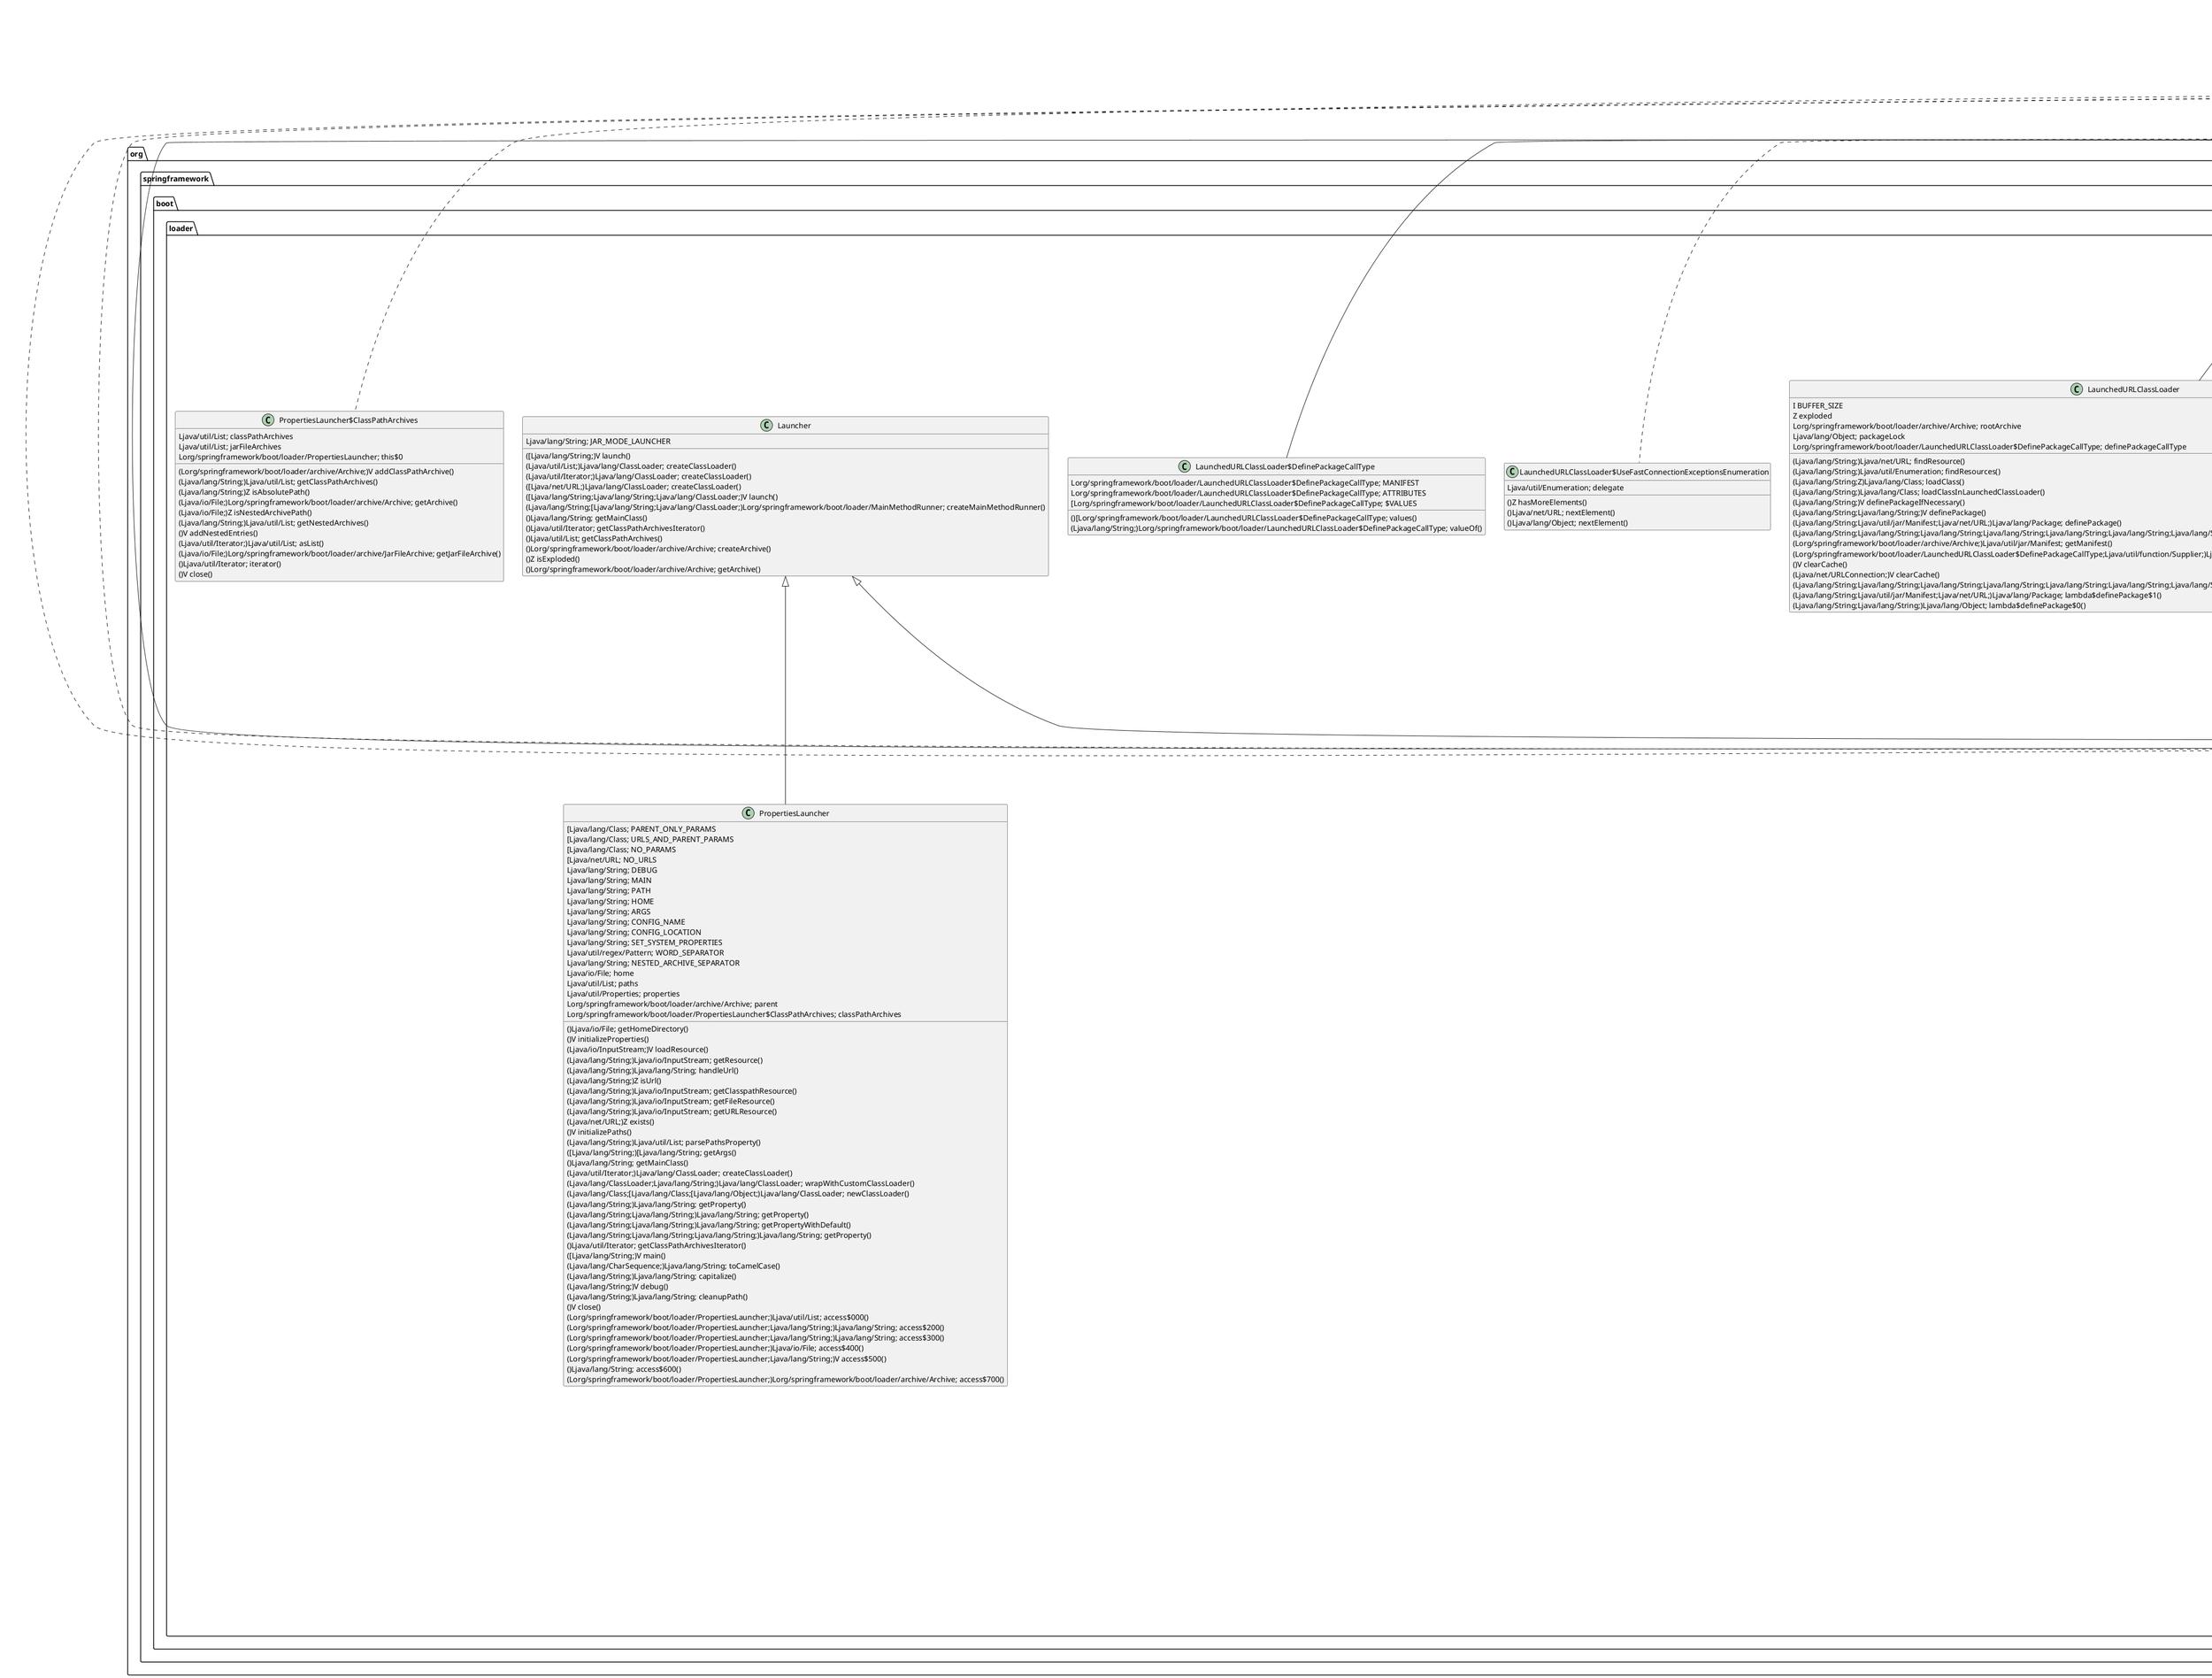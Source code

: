 @startuml
class org.springframework.boot.loader.ClassPathIndexFile {
  Ljava/io/File; root
  Ljava/util/List; lines
  (Ljava/lang/String;)Ljava/lang/String; extractName()
  ()I size()
  (Ljava/lang/String;)Z containsEntry()
  ()Ljava/util/List; getUrls()
  (Ljava/lang/String;)Ljava/net/URL; asUrl()
  (Ljava/net/URL;Ljava/lang/String;)Lorg/springframework/boot/loader/ClassPathIndexFile; loadIfPossible()
  (Ljava/io/File;Ljava/lang/String;)Lorg/springframework/boot/loader/ClassPathIndexFile; loadIfPossible()
  (Ljava/io/File;Ljava/io/File;)Lorg/springframework/boot/loader/ClassPathIndexFile; loadIfPossible()
  (Ljava/io/InputStream;)Ljava/util/List; loadLines()
  (Ljava/net/URL;)Ljava/io/File; asFile()
}

class org.springframework.boot.loader.ExecutableArchiveLauncher {
  Ljava/lang/String; START_CLASS_ATTRIBUTE
  Ljava/lang/String; BOOT_CLASSPATH_INDEX_ATTRIBUTE
  Lorg/springframework/boot/loader/archive/Archive; archive
  Lorg/springframework/boot/loader/ClassPathIndexFile; classPathIndex
  (Lorg/springframework/boot/loader/archive/Archive;)Lorg/springframework/boot/loader/ClassPathIndexFile; getClassPathIndex()
  ()Ljava/lang/String; getMainClass()
  (Ljava/util/Iterator;)Ljava/lang/ClassLoader; createClassLoader()
  ()I guessClassPathSize()
  ()Ljava/util/Iterator; getClassPathArchivesIterator()
  (Lorg/springframework/boot/loader/archive/Archive$Entry;)Z isEntryIndexed()
  (Ljava/util/Iterator;)Ljava/util/Iterator; applyClassPathArchivePostProcessing()
  (Lorg/springframework/boot/loader/archive/Archive$Entry;)Z isSearchCandidate()
  (Lorg/springframework/boot/loader/archive/Archive$Entry;)Z isNestedArchive()
  ()Z isPostProcessingClassPathArchives()
  (Ljava/util/List;)V postProcessClassPathArchives()
  ()Z isExploded()
  ()Lorg/springframework/boot/loader/archive/Archive; getArchive()
  (Lorg/springframework/boot/loader/archive/Archive$Entry;)Z lambda$getClassPathArchivesIterator$0()
}

class org.springframework.boot.loader.JarLauncher {
  Ljava/lang/String; DEFAULT_CLASSPATH_INDEX_LOCATION
  Lorg/springframework/boot/loader/archive/Archive$EntryFilter; NESTED_ARCHIVE_ENTRY_FILTER
  (Lorg/springframework/boot/loader/archive/Archive;)Lorg/springframework/boot/loader/ClassPathIndexFile; getClassPathIndex()
  (Lorg/springframework/boot/loader/archive/Archive;)Ljava/lang/String; getClassPathIndexFileLocation()
  ()Z isPostProcessingClassPathArchives()
  (Lorg/springframework/boot/loader/archive/Archive$Entry;)Z isSearchCandidate()
  (Lorg/springframework/boot/loader/archive/Archive$Entry;)Z isNestedArchive()
  ([Ljava/lang/String;)V main()
  (Lorg/springframework/boot/loader/archive/Archive$Entry;)Z lambda$static$0()
}

class org.springframework.boot.loader.LaunchedURLClassLoader$DefinePackageCallType {
  Lorg/springframework/boot/loader/LaunchedURLClassLoader$DefinePackageCallType; MANIFEST
  Lorg/springframework/boot/loader/LaunchedURLClassLoader$DefinePackageCallType; ATTRIBUTES
  [Lorg/springframework/boot/loader/LaunchedURLClassLoader$DefinePackageCallType; $VALUES
  ()[Lorg/springframework/boot/loader/LaunchedURLClassLoader$DefinePackageCallType; values()
  (Ljava/lang/String;)Lorg/springframework/boot/loader/LaunchedURLClassLoader$DefinePackageCallType; valueOf()
}

class org.springframework.boot.loader.LaunchedURLClassLoader$UseFastConnectionExceptionsEnumeration {
  Ljava/util/Enumeration; delegate
  ()Z hasMoreElements()
  ()Ljava/net/URL; nextElement()
  ()Ljava/lang/Object; nextElement()
}

class org.springframework.boot.loader.LaunchedURLClassLoader {
  I BUFFER_SIZE
  Z exploded
  Lorg/springframework/boot/loader/archive/Archive; rootArchive
  Ljava/lang/Object; packageLock
  Lorg/springframework/boot/loader/LaunchedURLClassLoader$DefinePackageCallType; definePackageCallType
  (Ljava/lang/String;)Ljava/net/URL; findResource()
  (Ljava/lang/String;)Ljava/util/Enumeration; findResources()
  (Ljava/lang/String;Z)Ljava/lang/Class; loadClass()
  (Ljava/lang/String;)Ljava/lang/Class; loadClassInLaunchedClassLoader()
  (Ljava/lang/String;)V definePackageIfNecessary()
  (Ljava/lang/String;Ljava/lang/String;)V definePackage()
  (Ljava/lang/String;Ljava/util/jar/Manifest;Ljava/net/URL;)Ljava/lang/Package; definePackage()
  (Ljava/lang/String;Ljava/lang/String;Ljava/lang/String;Ljava/lang/String;Ljava/lang/String;Ljava/lang/String;Ljava/lang/String;Ljava/net/URL;)Ljava/lang/Package; definePackage()
  (Lorg/springframework/boot/loader/archive/Archive;)Ljava/util/jar/Manifest; getManifest()
  (Lorg/springframework/boot/loader/LaunchedURLClassLoader$DefinePackageCallType;Ljava/util/function/Supplier;)Ljava/lang/Object; doDefinePackage()
  ()V clearCache()
  (Ljava/net/URLConnection;)V clearCache()
  (Ljava/lang/String;Ljava/lang/String;Ljava/lang/String;Ljava/lang/String;Ljava/lang/String;Ljava/lang/String;Ljava/lang/String;Ljava/net/URL;)Ljava/lang/Package; lambda$definePackage$2()
  (Ljava/lang/String;Ljava/util/jar/Manifest;Ljava/net/URL;)Ljava/lang/Package; lambda$definePackage$1()
  (Ljava/lang/String;Ljava/lang/String;)Ljava/lang/Object; lambda$definePackage$0()
}

class org.springframework.boot.loader.Launcher {
  Ljava/lang/String; JAR_MODE_LAUNCHER
  ([Ljava/lang/String;)V launch()
  (Ljava/util/List;)Ljava/lang/ClassLoader; createClassLoader()
  (Ljava/util/Iterator;)Ljava/lang/ClassLoader; createClassLoader()
  ([Ljava/net/URL;)Ljava/lang/ClassLoader; createClassLoader()
  ([Ljava/lang/String;Ljava/lang/String;Ljava/lang/ClassLoader;)V launch()
  (Ljava/lang/String;[Ljava/lang/String;Ljava/lang/ClassLoader;)Lorg/springframework/boot/loader/MainMethodRunner; createMainMethodRunner()
  ()Ljava/lang/String; getMainClass()
  ()Ljava/util/Iterator; getClassPathArchivesIterator()
  ()Ljava/util/List; getClassPathArchives()
  ()Lorg/springframework/boot/loader/archive/Archive; createArchive()
  ()Z isExploded()
  ()Lorg/springframework/boot/loader/archive/Archive; getArchive()
}

class org.springframework.boot.loader.MainMethodRunner {
  Ljava/lang/String; mainClassName
  [Ljava/lang/String; args
  ()V run()
}

class org.springframework.boot.loader.PropertiesLauncher$1 {
}

class org.springframework.boot.loader.PropertiesLauncher$ArchiveEntryFilter {
  Ljava/lang/String; DOT_JAR
  Ljava/lang/String; DOT_ZIP
  (Lorg/springframework/boot/loader/archive/Archive$Entry;)Z matches()
}

class org.springframework.boot.loader.PropertiesLauncher$ClassPathArchives {
  Ljava/util/List; classPathArchives
  Ljava/util/List; jarFileArchives
  Lorg/springframework/boot/loader/PropertiesLauncher; this$0
  (Lorg/springframework/boot/loader/archive/Archive;)V addClassPathArchive()
  (Ljava/lang/String;)Ljava/util/List; getClassPathArchives()
  (Ljava/lang/String;)Z isAbsolutePath()
  (Ljava/io/File;)Lorg/springframework/boot/loader/archive/Archive; getArchive()
  (Ljava/io/File;)Z isNestedArchivePath()
  (Ljava/lang/String;)Ljava/util/List; getNestedArchives()
  ()V addNestedEntries()
  (Ljava/util/Iterator;)Ljava/util/List; asList()
  (Ljava/io/File;)Lorg/springframework/boot/loader/archive/JarFileArchive; getJarFileArchive()
  ()Ljava/util/Iterator; iterator()
  ()V close()
}

class org.springframework.boot.loader.PropertiesLauncher$PrefixMatchingArchiveFilter {
  Ljava/lang/String; prefix
  Lorg/springframework/boot/loader/PropertiesLauncher$ArchiveEntryFilter; filter
  (Lorg/springframework/boot/loader/archive/Archive$Entry;)Z matches()
}

class org.springframework.boot.loader.PropertiesLauncher {
  [Ljava/lang/Class; PARENT_ONLY_PARAMS
  [Ljava/lang/Class; URLS_AND_PARENT_PARAMS
  [Ljava/lang/Class; NO_PARAMS
  [Ljava/net/URL; NO_URLS
  Ljava/lang/String; DEBUG
  Ljava/lang/String; MAIN
  Ljava/lang/String; PATH
  Ljava/lang/String; HOME
  Ljava/lang/String; ARGS
  Ljava/lang/String; CONFIG_NAME
  Ljava/lang/String; CONFIG_LOCATION
  Ljava/lang/String; SET_SYSTEM_PROPERTIES
  Ljava/util/regex/Pattern; WORD_SEPARATOR
  Ljava/lang/String; NESTED_ARCHIVE_SEPARATOR
  Ljava/io/File; home
  Ljava/util/List; paths
  Ljava/util/Properties; properties
  Lorg/springframework/boot/loader/archive/Archive; parent
  Lorg/springframework/boot/loader/PropertiesLauncher$ClassPathArchives; classPathArchives
  ()Ljava/io/File; getHomeDirectory()
  ()V initializeProperties()
  (Ljava/io/InputStream;)V loadResource()
  (Ljava/lang/String;)Ljava/io/InputStream; getResource()
  (Ljava/lang/String;)Ljava/lang/String; handleUrl()
  (Ljava/lang/String;)Z isUrl()
  (Ljava/lang/String;)Ljava/io/InputStream; getClasspathResource()
  (Ljava/lang/String;)Ljava/io/InputStream; getFileResource()
  (Ljava/lang/String;)Ljava/io/InputStream; getURLResource()
  (Ljava/net/URL;)Z exists()
  ()V initializePaths()
  (Ljava/lang/String;)Ljava/util/List; parsePathsProperty()
  ([Ljava/lang/String;)[Ljava/lang/String; getArgs()
  ()Ljava/lang/String; getMainClass()
  (Ljava/util/Iterator;)Ljava/lang/ClassLoader; createClassLoader()
  (Ljava/lang/ClassLoader;Ljava/lang/String;)Ljava/lang/ClassLoader; wrapWithCustomClassLoader()
  (Ljava/lang/Class;[Ljava/lang/Class;[Ljava/lang/Object;)Ljava/lang/ClassLoader; newClassLoader()
  (Ljava/lang/String;)Ljava/lang/String; getProperty()
  (Ljava/lang/String;Ljava/lang/String;)Ljava/lang/String; getProperty()
  (Ljava/lang/String;Ljava/lang/String;)Ljava/lang/String; getPropertyWithDefault()
  (Ljava/lang/String;Ljava/lang/String;Ljava/lang/String;)Ljava/lang/String; getProperty()
  ()Ljava/util/Iterator; getClassPathArchivesIterator()
  ([Ljava/lang/String;)V main()
  (Ljava/lang/CharSequence;)Ljava/lang/String; toCamelCase()
  (Ljava/lang/String;)Ljava/lang/String; capitalize()
  (Ljava/lang/String;)V debug()
  (Ljava/lang/String;)Ljava/lang/String; cleanupPath()
  ()V close()
  (Lorg/springframework/boot/loader/PropertiesLauncher;)Ljava/util/List; access$000()
  (Lorg/springframework/boot/loader/PropertiesLauncher;Ljava/lang/String;)Ljava/lang/String; access$200()
  (Lorg/springframework/boot/loader/PropertiesLauncher;Ljava/lang/String;)Ljava/lang/String; access$300()
  (Lorg/springframework/boot/loader/PropertiesLauncher;)Ljava/io/File; access$400()
  (Lorg/springframework/boot/loader/PropertiesLauncher;Ljava/lang/String;)V access$500()
  ()Ljava/lang/String; access$600()
  (Lorg/springframework/boot/loader/PropertiesLauncher;)Lorg/springframework/boot/loader/archive/Archive; access$700()
}

class org.springframework.boot.loader.WarLauncher {
  ()Z isPostProcessingClassPathArchives()
  (Lorg/springframework/boot/loader/archive/Archive$Entry;)Z isSearchCandidate()
  (Lorg/springframework/boot/loader/archive/Archive$Entry;)Z isNestedArchive()
  ([Ljava/lang/String;)V main()
}

class org.springframework.boot.loader.archive.Archive$Entry {
  ()Z isDirectory()
  ()Ljava/lang/String; getName()
}

class org.springframework.boot.loader.archive.Archive$EntryFilter {
  (Lorg/springframework/boot/loader/archive/Archive$Entry;)Z matches()
}

class org.springframework.boot.loader.archive.Archive {
  ()Ljava/net/URL; getUrl()
  ()Ljava/util/jar/Manifest; getManifest()
  (Lorg/springframework/boot/loader/archive/Archive$EntryFilter;Lorg/springframework/boot/loader/archive/Archive$EntryFilter;)Ljava/util/Iterator; getNestedArchives()
  (Lorg/springframework/boot/loader/archive/Archive$EntryFilter;)Ljava/util/List; getNestedArchives()
  ()Ljava/util/Iterator; iterator()
  (Ljava/util/function/Consumer;)V forEach()
  ()Ljava/util/Spliterator; spliterator()
  ()Z isExploded()
  ()V close()
  (Lorg/springframework/boot/loader/archive/Archive$EntryFilter;Lorg/springframework/boot/loader/archive/Archive$EntryFilter;Lorg/springframework/boot/loader/archive/Archive$Entry;)Z lambda$getNestedArchives$0()
}

class org.springframework.boot.loader.archive.ExplodedArchive$AbstractIterator {
  Ljava/util/Comparator; entryComparator
  Ljava/io/File; root
  Z recursive
  Lorg/springframework/boot/loader/archive/Archive$EntryFilter; searchFilter
  Lorg/springframework/boot/loader/archive/Archive$EntryFilter; includeFilter
  Ljava/util/Deque; stack
  Lorg/springframework/boot/loader/archive/ExplodedArchive$FileEntry; current
  Ljava/lang/String; rootUrl
  ()Z hasNext()
  ()Ljava/lang/Object; next()
  ()Lorg/springframework/boot/loader/archive/ExplodedArchive$FileEntry; poll()
  (Ljava/io/File;)Lorg/springframework/boot/loader/archive/ExplodedArchive$FileEntry; getFileEntry()
  (Lorg/springframework/boot/loader/archive/ExplodedArchive$FileEntry;)Z isListable()
  (Ljava/io/File;)Ljava/util/Iterator; listFiles()
  ()V remove()
  (Lorg/springframework/boot/loader/archive/ExplodedArchive$FileEntry;)Ljava/lang/Object; adapt()
}

class org.springframework.boot.loader.archive.ExplodedArchive$ArchiveIterator {
  (Lorg/springframework/boot/loader/archive/ExplodedArchive$FileEntry;)Lorg/springframework/boot/loader/archive/Archive; adapt()
  (Lorg/springframework/boot/loader/archive/ExplodedArchive$FileEntry;)Ljava/lang/Object; adapt()
}

class org.springframework.boot.loader.archive.ExplodedArchive$EntryIterator {
  (Lorg/springframework/boot/loader/archive/ExplodedArchive$FileEntry;)Lorg/springframework/boot/loader/archive/Archive$Entry; adapt()
  (Lorg/springframework/boot/loader/archive/ExplodedArchive$FileEntry;)Ljava/lang/Object; adapt()
}

class org.springframework.boot.loader.archive.ExplodedArchive$FileEntry {
  Ljava/lang/String; name
  Ljava/io/File; file
  Ljava/net/URL; url
  ()Ljava/io/File; getFile()
  ()Z isDirectory()
  ()Ljava/lang/String; getName()
  ()Ljava/net/URL; getUrl()
}

class org.springframework.boot.loader.archive.ExplodedArchive$SimpleJarFileArchive {
  Ljava/net/URL; url
  ()Ljava/net/URL; getUrl()
  ()Ljava/util/jar/Manifest; getManifest()
  (Lorg/springframework/boot/loader/archive/Archive$EntryFilter;Lorg/springframework/boot/loader/archive/Archive$EntryFilter;)Ljava/util/Iterator; getNestedArchives()
  ()Ljava/util/Iterator; iterator()
  ()Ljava/lang/String; toString()
}

class org.springframework.boot.loader.archive.ExplodedArchive {
  Ljava/util/Set; SKIPPED_NAMES
  Ljava/io/File; root
  Z recursive
  Ljava/io/File; manifestFile
  Ljava/util/jar/Manifest; manifest
  (Ljava/io/File;)Ljava/io/File; getManifestFile()
  ()Ljava/net/URL; getUrl()
  ()Ljava/util/jar/Manifest; getManifest()
  (Lorg/springframework/boot/loader/archive/Archive$EntryFilter;Lorg/springframework/boot/loader/archive/Archive$EntryFilter;)Ljava/util/Iterator; getNestedArchives()
  ()Ljava/util/Iterator; iterator()
  (Lorg/springframework/boot/loader/archive/Archive$Entry;)Lorg/springframework/boot/loader/archive/Archive; getNestedArchive()
  ()Z isExploded()
  ()Ljava/lang/String; toString()
  ()Ljava/util/Set; access$000()
}

class org.springframework.boot.loader.archive.JarFileArchive$AbstractIterator {
  Ljava/util/Iterator; iterator
  Lorg/springframework/boot/loader/archive/Archive$EntryFilter; searchFilter
  Lorg/springframework/boot/loader/archive/Archive$EntryFilter; includeFilter
  Lorg/springframework/boot/loader/archive/Archive$Entry; current
  ()Z hasNext()
  ()Ljava/lang/Object; next()
  ()Lorg/springframework/boot/loader/archive/Archive$Entry; poll()
  (Lorg/springframework/boot/loader/archive/Archive$Entry;)Ljava/lang/Object; adapt()
}

class org.springframework.boot.loader.archive.JarFileArchive$EntryIterator {
  (Lorg/springframework/boot/loader/archive/Archive$Entry;)Lorg/springframework/boot/loader/archive/Archive$Entry; adapt()
  (Lorg/springframework/boot/loader/archive/Archive$Entry;)Ljava/lang/Object; adapt()
}

class org.springframework.boot.loader.archive.JarFileArchive$JarFileEntry {
  Ljava/util/jar/JarEntry; jarEntry
  ()Ljava/util/jar/JarEntry; getJarEntry()
  ()Z isDirectory()
  ()Ljava/lang/String; getName()
}

class org.springframework.boot.loader.archive.JarFileArchive$NestedArchiveIterator {
  Lorg/springframework/boot/loader/archive/JarFileArchive; this$0
  (Lorg/springframework/boot/loader/archive/Archive$Entry;)Lorg/springframework/boot/loader/archive/Archive; adapt()
  (Lorg/springframework/boot/loader/archive/Archive$Entry;)Ljava/lang/Object; adapt()
}

class org.springframework.boot.loader.archive.JarFileArchive {
  Ljava/lang/String; UNPACK_MARKER
  I BUFFER_SIZE
  [Ljava/nio/file/attribute/FileAttribute; NO_FILE_ATTRIBUTES
  Ljava/util/EnumSet; DIRECTORY_PERMISSIONS
  Ljava/util/EnumSet; FILE_PERMISSIONS
  Lorg/springframework/boot/loader/jar/JarFile; jarFile
  Ljava/net/URL; url
  Ljava/nio/file/Path; tempUnpackDirectory
  ()Ljava/net/URL; getUrl()
  ()Ljava/util/jar/Manifest; getManifest()
  (Lorg/springframework/boot/loader/archive/Archive$EntryFilter;Lorg/springframework/boot/loader/archive/Archive$EntryFilter;)Ljava/util/Iterator; getNestedArchives()
  ()Ljava/util/Iterator; iterator()
  ()V close()
  (Lorg/springframework/boot/loader/archive/Archive$Entry;)Lorg/springframework/boot/loader/archive/Archive; getNestedArchive()
  (Ljava/util/jar/JarEntry;)Lorg/springframework/boot/loader/archive/Archive; getUnpackedNestedArchive()
  ()Ljava/nio/file/Path; getTempUnpackDirectory()
  (Ljava/nio/file/Path;)Ljava/nio/file/Path; createUnpackDirectory()
  (Ljava/util/jar/JarEntry;Ljava/nio/file/Path;)V unpack()
  (Ljava/nio/file/Path;)V createDirectory()
  (Ljava/nio/file/Path;)V createFile()
  (Ljava/nio/file/FileSystem;Ljava/util/EnumSet;)[Ljava/nio/file/attribute/FileAttribute; getFileAttributes()
  ()Ljava/lang/String; toString()
}

class org.springframework.boot.loader.data.RandomAccessData {
  ()Ljava/io/InputStream; getInputStream()
  (JJ)Lorg/springframework/boot/loader/data/RandomAccessData; getSubsection()
  ()[B read()
  (JJ)[B read()
  ()J getSize()
}

class org.springframework.boot.loader.data.RandomAccessDataFile$1 {
}

class org.springframework.boot.loader.data.RandomAccessDataFile$DataInputStream {
  I position
  Lorg/springframework/boot/loader/data/RandomAccessDataFile; this$0
  ()I read()
  ([B)I read()
  ([BII)I read()
  ([BII)I doRead()
  (J)J skip()
  (J)I cap()
  (I)J moveOn()
}

class org.springframework.boot.loader.data.RandomAccessDataFile$FileAccess {
  Ljava/lang/Object; monitor
  Ljava/io/File; file
  Ljava/io/RandomAccessFile; randomAccessFile
  ([BJII)I read()
  ()V openIfNecessary()
  ()V close()
  (J)I readByte()
  (Lorg/springframework/boot/loader/data/RandomAccessDataFile$FileAccess;)Ljava/io/File; access$100()
  (Lorg/springframework/boot/loader/data/RandomAccessDataFile$FileAccess;J)I access$300()
  (Lorg/springframework/boot/loader/data/RandomAccessDataFile$FileAccess;[BJII)I access$400()
  (Lorg/springframework/boot/loader/data/RandomAccessDataFile$FileAccess;)V access$500()
}

class org.springframework.boot.loader.data.RandomAccessDataFile {
  Lorg/springframework/boot/loader/data/RandomAccessDataFile$FileAccess; fileAccess
  J offset
  J length
  ()Ljava/io/File; getFile()
  ()Ljava/io/InputStream; getInputStream()
  (JJ)Lorg/springframework/boot/loader/data/RandomAccessData; getSubsection()
  ()[B read()
  (JJ)[B read()
  (J)I readByte()
  ([BJII)I read()
  ()J getSize()
  ()V close()
  (Lorg/springframework/boot/loader/data/RandomAccessDataFile;J)I access$600()
  (Lorg/springframework/boot/loader/data/RandomAccessDataFile;[BJII)I access$700()
  (Lorg/springframework/boot/loader/data/RandomAccessDataFile;)J access$800()
}

class org.springframework.boot.loader.jar.AbstractJarFile$JarFileType {
  Lorg/springframework/boot/loader/jar/AbstractJarFile$JarFileType; DIRECT
  Lorg/springframework/boot/loader/jar/AbstractJarFile$JarFileType; NESTED_DIRECTORY
  Lorg/springframework/boot/loader/jar/AbstractJarFile$JarFileType; NESTED_JAR
  [Lorg/springframework/boot/loader/jar/AbstractJarFile$JarFileType; $VALUES
  ()[Lorg/springframework/boot/loader/jar/AbstractJarFile$JarFileType; values()
  (Ljava/lang/String;)Lorg/springframework/boot/loader/jar/AbstractJarFile$JarFileType; valueOf()
}

class org.springframework.boot.loader.jar.AbstractJarFile {
  ()Ljava/net/URL; getUrl()
  ()Lorg/springframework/boot/loader/jar/AbstractJarFile$JarFileType; getType()
  ()Ljava/security/Permission; getPermission()
  ()Ljava/io/InputStream; getInputStream()
}

class org.springframework.boot.loader.jar.AsciiBytes {
  Ljava/lang/String; EMPTY_STRING
  [I INITIAL_BYTE_BITMASK
  I SUBSEQUENT_BYTE_BITMASK
  [B bytes
  I offset
  I length
  Ljava/lang/String; string
  I hash
  ()I length()
  (Lorg/springframework/boot/loader/jar/AsciiBytes;)Z startsWith()
  (Lorg/springframework/boot/loader/jar/AsciiBytes;)Z endsWith()
  (I)Lorg/springframework/boot/loader/jar/AsciiBytes; substring()
  (II)Lorg/springframework/boot/loader/jar/AsciiBytes; substring()
  (Ljava/lang/CharSequence;C)Z matches()
  (Ljava/lang/CharSequence;CI)C getChar()
  (I)I getNumberOfUtfBytes()
  (Ljava/lang/Object;)Z equals()
  ()I hashCode()
  ()Ljava/lang/String; toString()
  ([B)Ljava/lang/String; toString()
  (Ljava/lang/CharSequence;)I hashCode()
  (IC)I hashCode()
}

class org.springframework.boot.loader.jar.Bytes {
  ([BII)J littleEndianValue()
}

class org.springframework.boot.loader.jar.CentralDirectoryEndRecord$1 {
}

class org.springframework.boot.loader.jar.CentralDirectoryEndRecord$Zip64End {
  I ZIP64_ENDTOT
  I ZIP64_ENDSIZ
  I ZIP64_ENDOFF
  Lorg/springframework/boot/loader/jar/CentralDirectoryEndRecord$Zip64Locator; locator
  J centralDirectoryOffset
  J centralDirectoryLength
  I numberOfRecords
  ()J getSize()
  (Lorg/springframework/boot/loader/data/RandomAccessData;)Lorg/springframework/boot/loader/data/RandomAccessData; getCentralDirectory()
  ()I getNumberOfRecords()
  (Lorg/springframework/boot/loader/jar/CentralDirectoryEndRecord$Zip64End;)J access$200()
  (Lorg/springframework/boot/loader/jar/CentralDirectoryEndRecord$Zip64End;)J access$300()
  (Lorg/springframework/boot/loader/jar/CentralDirectoryEndRecord$Zip64End;Lorg/springframework/boot/loader/data/RandomAccessData;)Lorg/springframework/boot/loader/data/RandomAccessData; access$400()
  (Lorg/springframework/boot/loader/jar/CentralDirectoryEndRecord$Zip64End;)I access$500()
}

class org.springframework.boot.loader.jar.CentralDirectoryEndRecord$Zip64Locator {
  I SIGNATURE
  I ZIP64_LOCSIZE
  I ZIP64_LOCOFF
  J zip64EndOffset
  J offset
  ()J getZip64EndSize()
  ()J getZip64EndOffset()
  (Lorg/springframework/boot/loader/data/RandomAccessData;J)Lorg/springframework/boot/loader/jar/CentralDirectoryEndRecord$Zip64Locator; find()
  (Lorg/springframework/boot/loader/data/RandomAccessData;J)Lorg/springframework/boot/loader/jar/CentralDirectoryEndRecord$Zip64Locator; access$000()
  (Lorg/springframework/boot/loader/jar/CentralDirectoryEndRecord$Zip64Locator;)J access$600()
  (Lorg/springframework/boot/loader/jar/CentralDirectoryEndRecord$Zip64Locator;)J access$700()
}

class org.springframework.boot.loader.jar.CentralDirectoryEndRecord {
  I MINIMUM_SIZE
  I MAXIMUM_COMMENT_LENGTH
  I MAXIMUM_SIZE
  I SIGNATURE
  I COMMENT_LENGTH_OFFSET
  I READ_BLOCK_SIZE
  Lorg/springframework/boot/loader/jar/CentralDirectoryEndRecord$Zip64End; zip64End
  [B block
  I offset
  I size
  (Lorg/springframework/boot/loader/data/RandomAccessData;I)[B createBlockFromEndOfData()
  ()Z isValid()
  (Lorg/springframework/boot/loader/data/RandomAccessData;)J getStartOfArchive()
  (Lorg/springframework/boot/loader/data/RandomAccessData;)Lorg/springframework/boot/loader/data/RandomAccessData; getCentralDirectory()
  ()I getNumberOfRecords()
  ()Ljava/lang/String; getComment()
  ()Z isZip64()
}

class org.springframework.boot.loader.jar.CentralDirectoryFileHeader {
  Lorg/springframework/boot/loader/jar/AsciiBytes; SLASH
  [B NO_EXTRA
  Lorg/springframework/boot/loader/jar/AsciiBytes; NO_COMMENT
  [B header
  I headerOffset
  Lorg/springframework/boot/loader/jar/AsciiBytes; name
  [B extra
  Lorg/springframework/boot/loader/jar/AsciiBytes; comment
  J localHeaderOffset
  ([BILorg/springframework/boot/loader/data/RandomAccessData;JLorg/springframework/boot/loader/jar/JarEntryFilter;)V load()
  (JJJ[B)J getLocalHeaderOffset()
  ()Lorg/springframework/boot/loader/jar/AsciiBytes; getName()
  (Ljava/lang/CharSequence;C)Z hasName()
  ()Z isDirectory()
  ()I getMethod()
  ()J getTime()
  (J)J decodeMsDosFormatDateTime()
  ()J getCrc()
  ()J getCompressedSize()
  ()J getSize()
  ()[B getExtra()
  ()Z hasExtra()
  ()Lorg/springframework/boot/loader/jar/AsciiBytes; getComment()
  ()J getLocalHeaderOffset()
  ()Lorg/springframework/boot/loader/jar/CentralDirectoryFileHeader; clone()
  (Lorg/springframework/boot/loader/data/RandomAccessData;JLorg/springframework/boot/loader/jar/JarEntryFilter;)Lorg/springframework/boot/loader/jar/CentralDirectoryFileHeader; fromRandomAccessData()
  (JLjava/time/temporal/ChronoField;)I getChronoValue()
  ()Ljava/lang/Object; clone()
}

class org.springframework.boot.loader.jar.CentralDirectoryParser {
  I CENTRAL_DIRECTORY_HEADER_BASE_SIZE
  Ljava/util/List; visitors
  (Lorg/springframework/boot/loader/jar/CentralDirectoryVisitor;)Lorg/springframework/boot/loader/jar/CentralDirectoryVisitor; addVisitor()
  (Lorg/springframework/boot/loader/data/RandomAccessData;Z)Lorg/springframework/boot/loader/data/RandomAccessData; parse()
  (Lorg/springframework/boot/loader/jar/CentralDirectoryEndRecord;Lorg/springframework/boot/loader/data/RandomAccessData;)V parseEntries()
  (Lorg/springframework/boot/loader/jar/CentralDirectoryEndRecord;Lorg/springframework/boot/loader/data/RandomAccessData;)Lorg/springframework/boot/loader/data/RandomAccessData; getArchiveData()
  (Lorg/springframework/boot/loader/jar/CentralDirectoryEndRecord;Lorg/springframework/boot/loader/data/RandomAccessData;)V visitStart()
  (JLorg/springframework/boot/loader/jar/CentralDirectoryFileHeader;)V visitFileHeader()
  ()V visitEnd()
}

class org.springframework.boot.loader.jar.CentralDirectoryVisitor {
  (Lorg/springframework/boot/loader/jar/CentralDirectoryEndRecord;Lorg/springframework/boot/loader/data/RandomAccessData;)V visitStart()
  (Lorg/springframework/boot/loader/jar/CentralDirectoryFileHeader;J)V visitFileHeader()
  ()V visitEnd()
}

class org.springframework.boot.loader.jar.FileHeader {
  (Ljava/lang/CharSequence;C)Z hasName()
  ()J getLocalHeaderOffset()
  ()J getCompressedSize()
  ()J getSize()
  ()I getMethod()
}

class org.springframework.boot.loader.jar.Handler {
  Ljava/lang/String; JAR_PROTOCOL
  Ljava/lang/String; FILE_PROTOCOL
  Ljava/lang/String; TOMCAT_WARFILE_PROTOCOL
  Ljava/lang/String; SEPARATOR
  Ljava/util/regex/Pattern; SEPARATOR_PATTERN
  Ljava/lang/String; CURRENT_DIR
  Ljava/util/regex/Pattern; CURRENT_DIR_PATTERN
  Ljava/lang/String; PARENT_DIR
  Ljava/lang/String; PROTOCOL_HANDLER
  [Ljava/lang/String; FALLBACK_HANDLERS
  Ljava/net/URL; jarContextUrl
  Ljava/lang/ref/SoftReference; rootFileCache
  Lorg/springframework/boot/loader/jar/JarFile; jarFile
  Ljava/net/URLStreamHandler; fallbackHandler
  (Ljava/net/URL;)Ljava/net/URLConnection; openConnection()
  (Ljava/net/URL;Lorg/springframework/boot/loader/jar/JarFile;)Z isUrlInJarFile()
  (Ljava/net/URL;Ljava/lang/Exception;)Ljava/net/URLConnection; openFallbackConnection()
  (Ljava/net/URL;)Ljava/net/URLConnection; openFallbackTomcatConnection()
  (Ljava/lang/String;)Z isTomcatWarUrl()
  (Ljava/net/URL;)Ljava/net/URLConnection; openFallbackContextConnection()
  (Ljava/net/URL;)Ljava/net/URLConnection; openFallbackHandlerConnection()
  ()Ljava/net/URLStreamHandler; getFallbackHandler()
  (ZLjava/lang/String;Ljava/lang/Exception;)V log()
  (Ljava/net/URL;Ljava/lang/String;II)V parseURL()
  (Ljava/lang/String;)Ljava/lang/String; getFileFromSpec()
  (Ljava/net/URL;Ljava/lang/String;)Ljava/lang/String; getFileFromContext()
  (Ljava/lang/String;)Ljava/lang/String; trimToJarRoot()
  (Ljava/net/URL;Ljava/lang/String;)V setFile()
  (Ljava/lang/String;)Ljava/lang/String; normalize()
  (Ljava/lang/String;)Ljava/lang/String; replaceParentDir()
  (Ljava/lang/String;)Ljava/lang/String; replaceCurrentDir()
  (Ljava/net/URL;)I hashCode()
  (Ljava/lang/String;Ljava/lang/String;)I hashCode()
  (Ljava/net/URL;Ljava/net/URL;)Z sameFile()
  (Ljava/lang/String;)Ljava/lang/String; canonicalize()
  (Ljava/net/URL;)Lorg/springframework/boot/loader/jar/JarFile; getRootJarFileFromUrl()
  (Ljava/lang/String;)Lorg/springframework/boot/loader/jar/JarFile; getRootJarFile()
  (Ljava/io/File;Lorg/springframework/boot/loader/jar/JarFile;)V addToRootFileCache()
  ()V captureJarContextUrl()
  ()Z canResetCachedUrlHandlers()
  ()V resetCachedUrlHandlers()
  (Z)V setUseFastConnectionExceptions()
}

class org.springframework.boot.loader.jar.JarEntry {
  I index
  Lorg/springframework/boot/loader/jar/AsciiBytes; name
  Lorg/springframework/boot/loader/jar/AsciiBytes; headerName
  Lorg/springframework/boot/loader/jar/JarFile; jarFile
  J localHeaderOffset
  Lorg/springframework/boot/loader/jar/JarEntryCertification; certification
  ()I getIndex()
  ()Lorg/springframework/boot/loader/jar/AsciiBytes; getAsciiBytesName()
  (Ljava/lang/CharSequence;C)Z hasName()
  ()Ljava/net/URL; getUrl()
  ()Ljava/util/jar/Attributes; getAttributes()
  ()[Ljava/security/cert/Certificate; getCertificates()
  ()[Ljava/security/CodeSigner; getCodeSigners()
  ()Lorg/springframework/boot/loader/jar/JarEntryCertification; getCertification()
  ()J getLocalHeaderOffset()
}

class org.springframework.boot.loader.jar.JarEntryCertification {
  Lorg/springframework/boot/loader/jar/JarEntryCertification; NONE
  [Ljava/security/cert/Certificate; certificates
  [Ljava/security/CodeSigner; codeSigners
  ()[Ljava/security/cert/Certificate; getCertificates()
  ()[Ljava/security/CodeSigner; getCodeSigners()
  (Ljava/util/jar/JarEntry;)Lorg/springframework/boot/loader/jar/JarEntryCertification; from()
}

class org.springframework.boot.loader.jar.JarEntryFilter {
  (Lorg/springframework/boot/loader/jar/AsciiBytes;)Lorg/springframework/boot/loader/jar/AsciiBytes; apply()
}

class org.springframework.boot.loader.jar.JarFile$1 {
  Lorg/springframework/boot/loader/jar/JarFile; this$0
  (Lorg/springframework/boot/loader/jar/CentralDirectoryEndRecord;Lorg/springframework/boot/loader/data/RandomAccessData;)V visitStart()
  (Lorg/springframework/boot/loader/jar/CentralDirectoryFileHeader;J)V visitFileHeader()
  ()V visitEnd()
}

class org.springframework.boot.loader.jar.JarFile$JarEntryEnumeration {
  Ljava/util/Iterator; iterator
  ()Z hasMoreElements()
  ()Ljava/util/jar/JarEntry; nextElement()
  ()Ljava/lang/Object; nextElement()
}

class org.springframework.boot.loader.jar.JarFile {
  Ljava/lang/String; MANIFEST_NAME
  Ljava/lang/String; PROTOCOL_HANDLER
  Ljava/lang/String; HANDLERS_PACKAGE
  Lorg/springframework/boot/loader/jar/AsciiBytes; META_INF
  Lorg/springframework/boot/loader/jar/AsciiBytes; SIGNATURE_FILE_EXTENSION
  Ljava/lang/String; READ_ACTION
  Lorg/springframework/boot/loader/data/RandomAccessDataFile; rootFile
  Ljava/lang/String; pathFromRoot
  Lorg/springframework/boot/loader/data/RandomAccessData; data
  Lorg/springframework/boot/loader/jar/AbstractJarFile$JarFileType; type
  Ljava/net/URL; url
  Ljava/lang/String; urlString
  Lorg/springframework/boot/loader/jar/JarFileEntries; entries
  Ljava/util/function/Supplier; manifestSupplier
  Ljava/lang/ref/SoftReference; manifest
  Z signed
  Ljava/lang/String; comment
  Z closed
  Lorg/springframework/boot/loader/jar/JarFileWrapper; wrapper
  ()Lorg/springframework/boot/loader/jar/CentralDirectoryVisitor; centralDirectoryVisitor()
  ()Lorg/springframework/boot/loader/jar/JarFileWrapper; getWrapper()
  ()Ljava/security/Permission; getPermission()
  ()Lorg/springframework/boot/loader/data/RandomAccessDataFile; getRootJarFile()
  ()Lorg/springframework/boot/loader/data/RandomAccessData; getData()
  ()Ljava/util/jar/Manifest; getManifest()
  ()Ljava/util/Enumeration; entries()
  ()Ljava/util/stream/Stream; stream()
  ()Ljava/util/Iterator; iterator()
  (Ljava/lang/CharSequence;)Lorg/springframework/boot/loader/jar/JarEntry; getJarEntry()
  (Ljava/lang/String;)Lorg/springframework/boot/loader/jar/JarEntry; getJarEntry()
  (Ljava/lang/String;)Z containsEntry()
  (Ljava/lang/String;)Ljava/util/zip/ZipEntry; getEntry()
  ()Ljava/io/InputStream; getInputStream()
  (Ljava/util/zip/ZipEntry;)Ljava/io/InputStream; getInputStream()
  (Ljava/lang/String;)Ljava/io/InputStream; getInputStream()
  (Ljava/util/zip/ZipEntry;)Lorg/springframework/boot/loader/jar/JarFile; getNestedJarFile()
  (Lorg/springframework/boot/loader/jar/JarEntry;)Lorg/springframework/boot/loader/jar/JarFile; getNestedJarFile()
  (Lorg/springframework/boot/loader/jar/JarEntry;)Lorg/springframework/boot/loader/jar/JarFile; createJarFileFromEntry()
  (Lorg/springframework/boot/loader/jar/JarEntry;)Lorg/springframework/boot/loader/jar/JarFile; createJarFileFromDirectoryEntry()
  (Lorg/springframework/boot/loader/jar/JarEntry;)Lorg/springframework/boot/loader/jar/JarFile; createJarFileFromFileEntry()
  ()Ljava/lang/String; getComment()
  ()I size()
  ()V close()
  ()V ensureOpen()
  ()Z isClosed()
  ()Ljava/lang/String; getUrlString()
  ()Ljava/net/URL; getUrl()
  ()Ljava/lang/String; toString()
  ()Ljava/lang/String; getName()
  ()Z isSigned()
  (Lorg/springframework/boot/loader/jar/JarEntry;)Lorg/springframework/boot/loader/jar/JarEntryCertification; getCertification()
  ()V clearCache()
  ()Ljava/lang/String; getPathFromRoot()
  ()Lorg/springframework/boot/loader/jar/AbstractJarFile$JarFileType; getType()
  ()V registerUrlProtocolHandler()
  ()V resetCachedUrlHandlers()
  (Ljava/lang/String;)Ljava/util/jar/JarEntry; getJarEntry()
  (Lorg/springframework/boot/loader/jar/AsciiBytes;Lorg/springframework/boot/loader/jar/AsciiBytes;)Lorg/springframework/boot/loader/jar/AsciiBytes; lambda$createJarFileFromDirectoryEntry$1()
  ()Ljava/util/jar/Manifest; lambda$new$0()
  (Lorg/springframework/boot/loader/jar/JarFile;Ljava/lang/String;)Ljava/lang/String; access$002()
  ()Lorg/springframework/boot/loader/jar/AsciiBytes; access$100()
  ()Lorg/springframework/boot/loader/jar/AsciiBytes; access$200()
  (Lorg/springframework/boot/loader/jar/JarFile;Z)Z access$302()
}

class org.springframework.boot.loader.jar.JarFileEntries$1 {
  Lorg/springframework/boot/loader/jar/JarFileEntries; this$0
  (Ljava/util/Map$Entry;)Z removeEldestEntry()
}

class org.springframework.boot.loader.jar.JarFileEntries$EntryIterator {
  Ljava/lang/Runnable; validator
  I index
  Lorg/springframework/boot/loader/jar/JarFileEntries; this$0
  ()Z hasNext()
  ()Lorg/springframework/boot/loader/jar/JarEntry; next()
  ()Ljava/lang/Object; next()
}

class org.springframework.boot.loader.jar.JarFileEntries$Offsets {
  (IJ)V set()
  (I)J get()
  (II)V swap()
  (Lorg/springframework/boot/loader/jar/CentralDirectoryEndRecord;)Lorg/springframework/boot/loader/jar/JarFileEntries$Offsets; from()
}

class org.springframework.boot.loader.jar.JarFileEntries$Zip64Offsets {
  [J offsets
  (II)V swap()
  (IJ)V set()
  (I)J get()
}

class org.springframework.boot.loader.jar.JarFileEntries$ZipOffsets {
  [I offsets
  (II)V swap()
  (IJ)V set()
  (I)J get()
}

class org.springframework.boot.loader.jar.JarFileEntries {
  Ljava/lang/Runnable; NO_VALIDATION
  Ljava/lang/String; META_INF_PREFIX
  Ljava/util/jar/Attributes$Name; MULTI_RELEASE
  I BASE_VERSION
  I RUNTIME_VERSION
  J LOCAL_FILE_HEADER_SIZE
  C SLASH
  C NO_SUFFIX
  I ENTRY_CACHE_SIZE
  Lorg/springframework/boot/loader/jar/JarFile; jarFile
  Lorg/springframework/boot/loader/jar/JarEntryFilter; filter
  Lorg/springframework/boot/loader/data/RandomAccessData; centralDirectoryData
  I size
  [I hashCodes
  Lorg/springframework/boot/loader/jar/JarFileEntries$Offsets; centralDirectoryOffsets
  [I positions
  Ljava/lang/Boolean; multiReleaseJar
  [Lorg/springframework/boot/loader/jar/JarEntryCertification; certifications
  Ljava/util/Map; entriesCache
  (Lorg/springframework/boot/loader/jar/CentralDirectoryEndRecord;Lorg/springframework/boot/loader/data/RandomAccessData;)V visitStart()
  (Lorg/springframework/boot/loader/jar/CentralDirectoryFileHeader;J)V visitFileHeader()
  (Lorg/springframework/boot/loader/jar/AsciiBytes;J)V add()
  ()V visitEnd()
  ()I getSize()
  (II)V sort()
  (II)V swap()
  ()Ljava/util/Iterator; iterator()
  (Ljava/lang/Runnable;)Ljava/util/Iterator; iterator()
  (Ljava/lang/CharSequence;)Z containsEntry()
  (Ljava/lang/CharSequence;)Lorg/springframework/boot/loader/jar/JarEntry; getEntry()
  (Ljava/lang/String;)Ljava/io/InputStream; getInputStream()
  (Lorg/springframework/boot/loader/jar/FileHeader;)Ljava/io/InputStream; getInputStream()
  (Ljava/lang/String;)Lorg/springframework/boot/loader/data/RandomAccessData; getEntryData()
  (Lorg/springframework/boot/loader/jar/FileHeader;)Lorg/springframework/boot/loader/data/RandomAccessData; getEntryData()
  (Ljava/lang/CharSequence;Ljava/lang/Class;Z)Lorg/springframework/boot/loader/jar/FileHeader; getEntry()
  (Ljava/lang/CharSequence;)Z isMetaInfEntry()
  ()Z isMultiReleaseJar()
  (Ljava/lang/CharSequence;Ljava/lang/Class;ZLorg/springframework/boot/loader/jar/AsciiBytes;)Lorg/springframework/boot/loader/jar/FileHeader; doGetEntry()
  (ILjava/lang/CharSequence;CLjava/lang/Class;ZLorg/springframework/boot/loader/jar/AsciiBytes;)Lorg/springframework/boot/loader/jar/FileHeader; getEntry()
  (ILjava/lang/Class;ZLorg/springframework/boot/loader/jar/AsciiBytes;)Lorg/springframework/boot/loader/jar/FileHeader; getEntry()
  (I)I getFirstIndex()
  ()V clearCache()
  (Lorg/springframework/boot/loader/jar/AsciiBytes;)Lorg/springframework/boot/loader/jar/AsciiBytes; applyFilter()
  (Lorg/springframework/boot/loader/jar/JarEntry;)Lorg/springframework/boot/loader/jar/JarEntryCertification; getCertification()
  (Ljava/lang/CharSequence;)I getEntryIndex()
  ([III)V swap()
  ([JII)V swap()
  ()V lambda$static$0()
  (Lorg/springframework/boot/loader/jar/JarFileEntries;)I access$100()
  (Lorg/springframework/boot/loader/jar/JarFileEntries;)[I access$200()
  (Lorg/springframework/boot/loader/jar/JarFileEntries;ILjava/lang/Class;ZLorg/springframework/boot/loader/jar/AsciiBytes;)Lorg/springframework/boot/loader/jar/FileHeader; access$300()
  ([III)V access$600()
  ([JII)V access$700()
}

class org.springframework.boot.loader.jar.JarFileWrapper {
  Lorg/springframework/boot/loader/jar/JarFile; parent
  ()Ljava/net/URL; getUrl()
  ()Lorg/springframework/boot/loader/jar/AbstractJarFile$JarFileType; getType()
  ()Ljava/security/Permission; getPermission()
  ()Ljava/util/jar/Manifest; getManifest()
  ()Ljava/util/Enumeration; entries()
  ()Ljava/util/stream/Stream; stream()
  (Ljava/lang/String;)Ljava/util/jar/JarEntry; getJarEntry()
  (Ljava/lang/String;)Ljava/util/zip/ZipEntry; getEntry()
  ()Ljava/io/InputStream; getInputStream()
  (Ljava/util/zip/ZipEntry;)Ljava/io/InputStream; getInputStream()
  ()Ljava/lang/String; getComment()
  ()I size()
  ()Ljava/lang/String; toString()
  ()Ljava/lang/String; getName()
  (Ljava/util/jar/JarFile;)Lorg/springframework/boot/loader/jar/JarFile; unwrap()
}

class org.springframework.boot.loader.jar.JarURLConnection$1 {
  (Ljava/net/URL;)Ljava/net/URLConnection; openConnection()
}

class org.springframework.boot.loader.jar.JarURLConnection$JarEntryName {
  Lorg/springframework/boot/loader/jar/StringSequence; name
  Ljava/lang/String; contentType
  (Lorg/springframework/boot/loader/jar/StringSequence;)Lorg/springframework/boot/loader/jar/StringSequence; decode()
  (Ljava/lang/String;Ljava/io/ByteArrayOutputStream;)V write()
  (Ljava/lang/String;I)C decodeEscapeSequence()
  ()Ljava/lang/CharSequence; toCharSequence()
  ()Ljava/lang/String; toString()
  ()Z isEmpty()
  ()Ljava/lang/String; getContentType()
  ()Ljava/lang/String; deduceContentType()
  (Lorg/springframework/boot/loader/jar/StringSequence;)Lorg/springframework/boot/loader/jar/JarURLConnection$JarEntryName; get()
  (Lorg/springframework/boot/loader/jar/StringSequence;I)Lorg/springframework/boot/loader/jar/JarURLConnection$JarEntryName; get()
}

class org.springframework.boot.loader.jar.JarURLConnection {
  Ljava/lang/ThreadLocal; useFastExceptions
  Ljava/io/FileNotFoundException; FILE_NOT_FOUND_EXCEPTION
  Ljava/lang/IllegalStateException; NOT_FOUND_CONNECTION_EXCEPTION
  Ljava/lang/String; SEPARATOR
  Ljava/net/URL; EMPTY_JAR_URL
  Lorg/springframework/boot/loader/jar/JarURLConnection$JarEntryName; EMPTY_JAR_ENTRY_NAME
  Lorg/springframework/boot/loader/jar/JarURLConnection; NOT_FOUND_CONNECTION
  Lorg/springframework/boot/loader/jar/AbstractJarFile; jarFile
  Ljava/security/Permission; permission
  Ljava/net/URL; jarFileUrl
  Lorg/springframework/boot/loader/jar/JarURLConnection$JarEntryName; jarEntryName
  Ljava/util/jar/JarEntry; jarEntry
  ()V connect()
  ()Ljava/util/jar/JarFile; getJarFile()
  ()Ljava/net/URL; getJarFileURL()
  ()Ljava/net/URL; buildJarFileUrl()
  ()Ljava/util/jar/JarEntry; getJarEntry()
  ()Ljava/lang/String; getEntryName()
  ()Ljava/io/InputStream; getInputStream()
  (Ljava/lang/Object;Lorg/springframework/boot/loader/jar/AbstractJarFile;)V throwFileNotFound()
  ()I getContentLength()
  ()J getContentLengthLong()
  ()Ljava/lang/Object; getContent()
  ()Ljava/lang/String; getContentType()
  ()Ljava/security/Permission; getPermission()
  ()J getLastModified()
  (Z)V setUseFastExceptions()
  (Ljava/net/URL;Lorg/springframework/boot/loader/jar/JarFile;)Lorg/springframework/boot/loader/jar/JarURLConnection; get()
  (Lorg/springframework/boot/loader/jar/StringSequence;Ljava/lang/String;)I indexOfRootSpec()
  ()Lorg/springframework/boot/loader/jar/JarURLConnection; notFound()
  (Lorg/springframework/boot/loader/jar/JarFile;Lorg/springframework/boot/loader/jar/JarURLConnection$JarEntryName;)Lorg/springframework/boot/loader/jar/JarURLConnection; notFound()
  ()Lorg/springframework/boot/loader/jar/JarURLConnection$JarEntryName; access$000()
}

class org.springframework.boot.loader.jar.StringSequence {
  Ljava/lang/String; source
  I start
  I end
  I hash
  (I)Lorg/springframework/boot/loader/jar/StringSequence; subSequence()
  (II)Lorg/springframework/boot/loader/jar/StringSequence; subSequence()
  ()Z isEmpty()
  ()I length()
  (I)C charAt()
  (C)I indexOf()
  (Ljava/lang/String;)I indexOf()
  (Ljava/lang/String;I)I indexOf()
  (Ljava/lang/String;)Z startsWith()
  (Ljava/lang/String;I)Z startsWith()
  (Ljava/lang/Object;)Z equals()
  ()I hashCode()
  ()Ljava/lang/String; toString()
  (II)Ljava/lang/CharSequence; subSequence()
}

class org.springframework.boot.loader.jar.ZipInflaterInputStream {
  I available
  Z extraBytesWritten
  ()I available()
  ([BII)I read()
  ()V close()
  ()V fill()
  (J)I getInflaterBufferSize()
}

class org.springframework.boot.loader.jarmode.JarMode {
  (Ljava/lang/String;)Z accepts()
  (Ljava/lang/String;[Ljava/lang/String;)V run()
}

class org.springframework.boot.loader.jarmode.JarModeLauncher {
  Ljava/lang/String; DISABLE_SYSTEM_EXIT
  ([Ljava/lang/String;)V main()
}

class org.springframework.boot.loader.jarmode.TestJarMode {
  (Ljava/lang/String;)Z accepts()
  (Ljava/lang/String;[Ljava/lang/String;)V run()
}

class org.springframework.boot.loader.util.SystemPropertyUtils {
  Ljava/lang/String; PLACEHOLDER_PREFIX
  Ljava/lang/String; PLACEHOLDER_SUFFIX
  Ljava/lang/String; VALUE_SEPARATOR
  Ljava/lang/String; SIMPLE_PREFIX
  (Ljava/lang/String;)Ljava/lang/String; resolvePlaceholders()
  (Ljava/util/Properties;Ljava/lang/String;)Ljava/lang/String; resolvePlaceholders()
  (Ljava/util/Properties;Ljava/lang/String;Ljava/lang/String;Ljava/util/Set;)Ljava/lang/String; parseStringValue()
  (Ljava/util/Properties;Ljava/lang/String;Ljava/lang/String;)Ljava/lang/String; resolvePlaceholder()
  (Ljava/lang/String;)Ljava/lang/String; getProperty()
  (Ljava/lang/String;Ljava/lang/String;)Ljava/lang/String; getProperty()
  (Ljava/lang/String;Ljava/lang/String;Ljava/lang/String;)Ljava/lang/String; getProperty()
  (Ljava/lang/CharSequence;I)I findPlaceholderEndIndex()
  (Ljava/lang/CharSequence;ILjava/lang/CharSequence;)Z substringMatch()
}

class com.example.dto.AuthorDTO {
  Ljava/lang/Long; id
  Ljava/lang/String; name
  ()Ljava/lang/Long; getId()
  (Ljava/lang/Long;)V setId()
  ()Ljava/lang/String; getName()
  (Ljava/lang/String;)V setName()
}

class com.example.repository.BookRepository {
}

class com.example.BookServiceApplication {
  ([Ljava/lang/String;)V main()
  ()Lorg/springframework/web/reactive/function/client/WebClient$Builder; webClientBuilder()
}

class com.example.controller.BookController {
  Lcom/example/service/BookService; bookService
  ()Ljava/util/List; getAllBooks()
  (Ljava/lang/Long;)Lorg/springframework/http/ResponseEntity; getBookById()
  (Lcom/example/model/Book;)Lcom/example/model/Book; createBook()
  (Ljava/lang/Long;Lcom/example/model/Book;)Lorg/springframework/http/ResponseEntity; updateBook()
  (Ljava/lang/Long;)Lorg/springframework/http/ResponseEntity; deleteBook()
  (Ljava/lang/Long;)Lorg/springframework/http/ResponseEntity; getBookWithAuthor()
}

class com.example.model.Book {
  Ljava/lang/Long; id
  Ljava/lang/String; title
  Ljava/lang/String; isbn
  Ljava/lang/Long; authorId
  Ljava/time/LocalDate; publicationDate
  ()Ljava/time/LocalDate; getPublicationDate()
  (Ljava/time/LocalDate;)V setPublicationDate()
  ()Ljava/lang/Long; getId()
  (Ljava/lang/Long;)V setId()
  ()Ljava/lang/String; getTitle()
  (Ljava/lang/String;)V setTitle()
  ()Ljava/lang/String; getIsbn()
  (Ljava/lang/String;)V setIsbn()
  ()Ljava/lang/Long; getAuthorId()
  (Ljava/lang/Long;)V setAuthorId()
}

class com.example.service.impl.BookServiceImpl {
  Lcom/example/repository/BookRepository; bookRepository
  Lcom/example/service/AuthorServiceClient; authorServiceClient
  ()Ljava/util/List; getAllBooks()
  (Ljava/lang/Long;)Ljava/util/Optional; getBookById()
  (Lcom/example/model/Book;)Lcom/example/model/Book; createBook()
  (Ljava/lang/Long;Lcom/example/model/Book;)Ljava/util/Optional; updateBook()
  (Ljava/lang/Long;)V deleteBook()
  (Ljava/lang/Long;)Ljava/util/Optional; getBookWithAuthor()
  (Lcom/example/model/Book;)Ljava/lang/String; lambda$getBookWithAuthor$1()
  (Lcom/example/model/Book;Lcom/example/model/Book;)Lcom/example/model/Book; lambda$updateBook$0()
}

class com.example.service.BookService {
  ()Ljava/util/List; getAllBooks()
  (Ljava/lang/Long;)Ljava/util/Optional; getBookById()
  (Lcom/example/model/Book;)Lcom/example/model/Book; createBook()
  (Ljava/lang/Long;Lcom/example/model/Book;)Ljava/util/Optional; updateBook()
  (Ljava/lang/Long;)V deleteBook()
  (Ljava/lang/Long;)Ljava/util/Optional; getBookWithAuthor()
}

class com.example.service.AuthorServiceClient {
  Lorg/springframework/web/reactive/function/client/WebClient; webClient
  (Ljava/lang/Long;)Lreactor/core/publisher/Mono; getAuthor()
  (Lorg/springframework/web/reactive/function/client/ClientResponse;)Lreactor/core/publisher/Mono; lambda$getAuthor$1()
  (Ljava/lang/Long;Lorg/springframework/web/reactive/function/client/ClientResponse;)Lreactor/core/publisher/Mono; lambda$getAuthor$0()
}

class com.example.exception.AuthorNotFoundException {
}

org.springframework.boot.loader.Launcher <|-- org.springframework.boot.loader.ExecutableArchiveLauncher
org.springframework.boot.loader.ExecutableArchiveLauncher <|-- org.springframework.boot.loader.JarLauncher
java.lang.Enum <|-- org.springframework.boot.loader.LaunchedURLClassLoader$DefinePackageCallType
java.util.Enumeration <|.. org.springframework.boot.loader.LaunchedURLClassLoader$UseFastConnectionExceptionsEnumeration
java.net.URLClassLoader <|-- org.springframework.boot.loader.LaunchedURLClassLoader
org.springframework.boot.loader.archive.Archive$EntryFilter <|.. org.springframework.boot.loader.PropertiesLauncher$ArchiveEntryFilter
java.lang.Iterable <|.. org.springframework.boot.loader.PropertiesLauncher$ClassPathArchives
org.springframework.boot.loader.archive.Archive$EntryFilter <|.. org.springframework.boot.loader.PropertiesLauncher$PrefixMatchingArchiveFilter
org.springframework.boot.loader.Launcher <|-- org.springframework.boot.loader.PropertiesLauncher
org.springframework.boot.loader.ExecutableArchiveLauncher <|-- org.springframework.boot.loader.WarLauncher
java.lang.Iterable <|.. org.springframework.boot.loader.archive.Archive
java.lang.AutoCloseable <|.. org.springframework.boot.loader.archive.Archive
java.util.Iterator <|.. org.springframework.boot.loader.archive.ExplodedArchive$AbstractIterator
org.springframework.boot.loader.archive.ExplodedArchive$AbstractIterator <|-- org.springframework.boot.loader.archive.ExplodedArchive$ArchiveIterator
org.springframework.boot.loader.archive.ExplodedArchive$AbstractIterator <|-- org.springframework.boot.loader.archive.ExplodedArchive$EntryIterator
org.springframework.boot.loader.archive.Archive$Entry <|.. org.springframework.boot.loader.archive.ExplodedArchive$FileEntry
org.springframework.boot.loader.archive.Archive <|.. org.springframework.boot.loader.archive.ExplodedArchive$SimpleJarFileArchive
org.springframework.boot.loader.archive.Archive <|.. org.springframework.boot.loader.archive.ExplodedArchive
java.util.Iterator <|.. org.springframework.boot.loader.archive.JarFileArchive$AbstractIterator
org.springframework.boot.loader.archive.JarFileArchive$AbstractIterator <|-- org.springframework.boot.loader.archive.JarFileArchive$EntryIterator
org.springframework.boot.loader.archive.Archive$Entry <|.. org.springframework.boot.loader.archive.JarFileArchive$JarFileEntry
org.springframework.boot.loader.archive.JarFileArchive$AbstractIterator <|-- org.springframework.boot.loader.archive.JarFileArchive$NestedArchiveIterator
org.springframework.boot.loader.archive.Archive <|.. org.springframework.boot.loader.archive.JarFileArchive
java.io.InputStream <|-- org.springframework.boot.loader.data.RandomAccessDataFile$DataInputStream
org.springframework.boot.loader.data.RandomAccessData <|.. org.springframework.boot.loader.data.RandomAccessDataFile
java.lang.Enum <|-- org.springframework.boot.loader.jar.AbstractJarFile$JarFileType
java.util.jar.JarFile <|-- org.springframework.boot.loader.jar.AbstractJarFile
org.springframework.boot.loader.jar.FileHeader <|.. org.springframework.boot.loader.jar.CentralDirectoryFileHeader
java.net.URLStreamHandler <|-- org.springframework.boot.loader.jar.Handler
java.util.jar.JarEntry <|-- org.springframework.boot.loader.jar.JarEntry
org.springframework.boot.loader.jar.FileHeader <|.. org.springframework.boot.loader.jar.JarEntry
org.springframework.boot.loader.jar.CentralDirectoryVisitor <|.. org.springframework.boot.loader.jar.JarFile$1
java.util.Enumeration <|.. org.springframework.boot.loader.jar.JarFile$JarEntryEnumeration
org.springframework.boot.loader.jar.AbstractJarFile <|-- org.springframework.boot.loader.jar.JarFile
java.lang.Iterable <|.. org.springframework.boot.loader.jar.JarFile
java.util.LinkedHashMap <|-- org.springframework.boot.loader.jar.JarFileEntries$1
java.util.Iterator <|.. org.springframework.boot.loader.jar.JarFileEntries$EntryIterator
org.springframework.boot.loader.jar.JarFileEntries$Offsets <|.. org.springframework.boot.loader.jar.JarFileEntries$Zip64Offsets
org.springframework.boot.loader.jar.JarFileEntries$Offsets <|.. org.springframework.boot.loader.jar.JarFileEntries$ZipOffsets
org.springframework.boot.loader.jar.CentralDirectoryVisitor <|.. org.springframework.boot.loader.jar.JarFileEntries
java.lang.Iterable <|.. org.springframework.boot.loader.jar.JarFileEntries
org.springframework.boot.loader.jar.AbstractJarFile <|-- org.springframework.boot.loader.jar.JarFileWrapper
java.net.URLStreamHandler <|-- org.springframework.boot.loader.jar.JarURLConnection$1
java.net.JarURLConnection <|-- org.springframework.boot.loader.jar.JarURLConnection
java.lang.CharSequence <|.. org.springframework.boot.loader.jar.StringSequence
java.util.zip.InflaterInputStream <|-- org.springframework.boot.loader.jar.ZipInflaterInputStream
org.springframework.boot.loader.jarmode.JarMode <|.. org.springframework.boot.loader.jarmode.TestJarMode
org.springframework.data.jpa.repository.JpaRepository <|.. com.example.repository.BookRepository
com.example.service.BookService <|.. com.example.service.impl.BookServiceImpl
java.lang.RuntimeException <|-- com.example.exception.AuthorNotFoundException
@enduml
